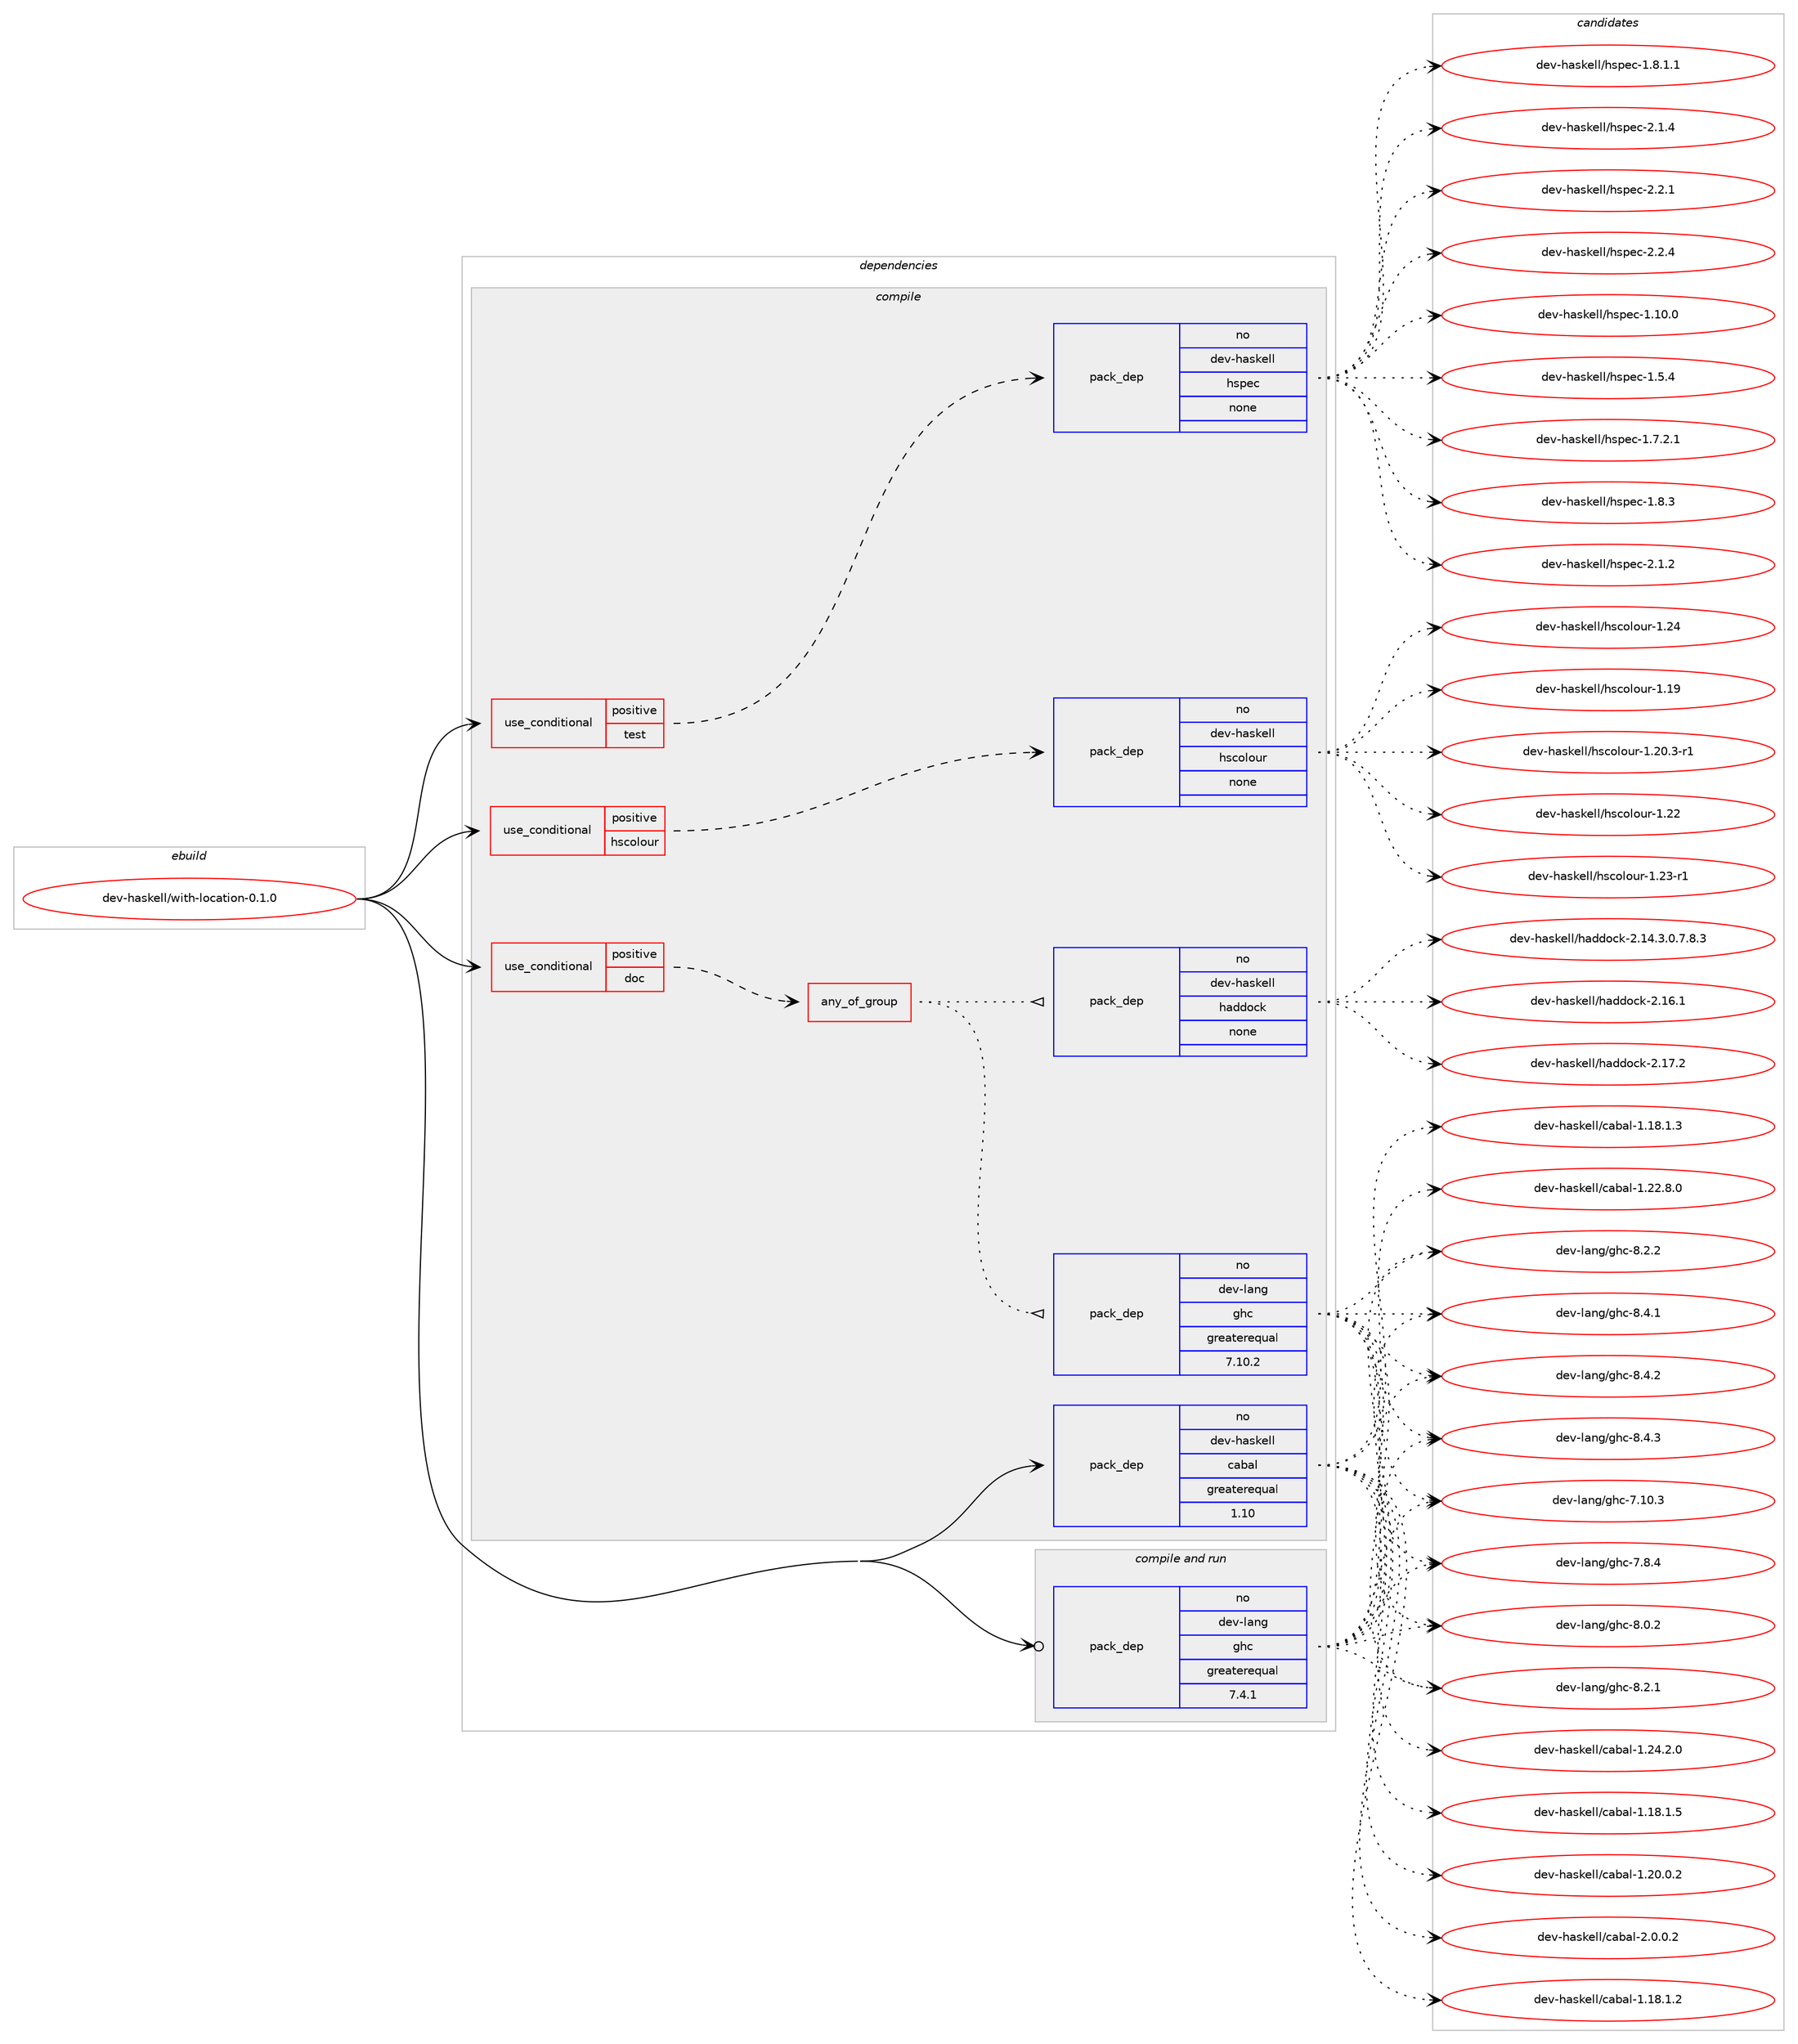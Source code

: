 digraph prolog {

# *************
# Graph options
# *************

newrank=true;
concentrate=true;
compound=true;
graph [rankdir=LR,fontname=Helvetica,fontsize=10,ranksep=1.5];#, ranksep=2.5, nodesep=0.2];
edge  [arrowhead=vee];
node  [fontname=Helvetica,fontsize=10];

# **********
# The ebuild
# **********

subgraph cluster_leftcol {
color=gray;
rank=same;
label=<<i>ebuild</i>>;
id [label="dev-haskell/with-location-0.1.0", color=red, width=4, href="../dev-haskell/with-location-0.1.0.svg"];
}

# ****************
# The dependencies
# ****************

subgraph cluster_midcol {
color=gray;
label=<<i>dependencies</i>>;
subgraph cluster_compile {
fillcolor="#eeeeee";
style=filled;
label=<<i>compile</i>>;
subgraph cond362064 {
dependency1347927 [label=<<TABLE BORDER="0" CELLBORDER="1" CELLSPACING="0" CELLPADDING="4"><TR><TD ROWSPAN="3" CELLPADDING="10">use_conditional</TD></TR><TR><TD>positive</TD></TR><TR><TD>doc</TD></TR></TABLE>>, shape=none, color=red];
subgraph any21781 {
dependency1347928 [label=<<TABLE BORDER="0" CELLBORDER="1" CELLSPACING="0" CELLPADDING="4"><TR><TD CELLPADDING="10">any_of_group</TD></TR></TABLE>>, shape=none, color=red];subgraph pack963530 {
dependency1347929 [label=<<TABLE BORDER="0" CELLBORDER="1" CELLSPACING="0" CELLPADDING="4" WIDTH="220"><TR><TD ROWSPAN="6" CELLPADDING="30">pack_dep</TD></TR><TR><TD WIDTH="110">no</TD></TR><TR><TD>dev-haskell</TD></TR><TR><TD>haddock</TD></TR><TR><TD>none</TD></TR><TR><TD></TD></TR></TABLE>>, shape=none, color=blue];
}
dependency1347928:e -> dependency1347929:w [weight=20,style="dotted",arrowhead="oinv"];
subgraph pack963531 {
dependency1347930 [label=<<TABLE BORDER="0" CELLBORDER="1" CELLSPACING="0" CELLPADDING="4" WIDTH="220"><TR><TD ROWSPAN="6" CELLPADDING="30">pack_dep</TD></TR><TR><TD WIDTH="110">no</TD></TR><TR><TD>dev-lang</TD></TR><TR><TD>ghc</TD></TR><TR><TD>greaterequal</TD></TR><TR><TD>7.10.2</TD></TR></TABLE>>, shape=none, color=blue];
}
dependency1347928:e -> dependency1347930:w [weight=20,style="dotted",arrowhead="oinv"];
}
dependency1347927:e -> dependency1347928:w [weight=20,style="dashed",arrowhead="vee"];
}
id:e -> dependency1347927:w [weight=20,style="solid",arrowhead="vee"];
subgraph cond362065 {
dependency1347931 [label=<<TABLE BORDER="0" CELLBORDER="1" CELLSPACING="0" CELLPADDING="4"><TR><TD ROWSPAN="3" CELLPADDING="10">use_conditional</TD></TR><TR><TD>positive</TD></TR><TR><TD>hscolour</TD></TR></TABLE>>, shape=none, color=red];
subgraph pack963532 {
dependency1347932 [label=<<TABLE BORDER="0" CELLBORDER="1" CELLSPACING="0" CELLPADDING="4" WIDTH="220"><TR><TD ROWSPAN="6" CELLPADDING="30">pack_dep</TD></TR><TR><TD WIDTH="110">no</TD></TR><TR><TD>dev-haskell</TD></TR><TR><TD>hscolour</TD></TR><TR><TD>none</TD></TR><TR><TD></TD></TR></TABLE>>, shape=none, color=blue];
}
dependency1347931:e -> dependency1347932:w [weight=20,style="dashed",arrowhead="vee"];
}
id:e -> dependency1347931:w [weight=20,style="solid",arrowhead="vee"];
subgraph cond362066 {
dependency1347933 [label=<<TABLE BORDER="0" CELLBORDER="1" CELLSPACING="0" CELLPADDING="4"><TR><TD ROWSPAN="3" CELLPADDING="10">use_conditional</TD></TR><TR><TD>positive</TD></TR><TR><TD>test</TD></TR></TABLE>>, shape=none, color=red];
subgraph pack963533 {
dependency1347934 [label=<<TABLE BORDER="0" CELLBORDER="1" CELLSPACING="0" CELLPADDING="4" WIDTH="220"><TR><TD ROWSPAN="6" CELLPADDING="30">pack_dep</TD></TR><TR><TD WIDTH="110">no</TD></TR><TR><TD>dev-haskell</TD></TR><TR><TD>hspec</TD></TR><TR><TD>none</TD></TR><TR><TD></TD></TR></TABLE>>, shape=none, color=blue];
}
dependency1347933:e -> dependency1347934:w [weight=20,style="dashed",arrowhead="vee"];
}
id:e -> dependency1347933:w [weight=20,style="solid",arrowhead="vee"];
subgraph pack963534 {
dependency1347935 [label=<<TABLE BORDER="0" CELLBORDER="1" CELLSPACING="0" CELLPADDING="4" WIDTH="220"><TR><TD ROWSPAN="6" CELLPADDING="30">pack_dep</TD></TR><TR><TD WIDTH="110">no</TD></TR><TR><TD>dev-haskell</TD></TR><TR><TD>cabal</TD></TR><TR><TD>greaterequal</TD></TR><TR><TD>1.10</TD></TR></TABLE>>, shape=none, color=blue];
}
id:e -> dependency1347935:w [weight=20,style="solid",arrowhead="vee"];
}
subgraph cluster_compileandrun {
fillcolor="#eeeeee";
style=filled;
label=<<i>compile and run</i>>;
subgraph pack963535 {
dependency1347936 [label=<<TABLE BORDER="0" CELLBORDER="1" CELLSPACING="0" CELLPADDING="4" WIDTH="220"><TR><TD ROWSPAN="6" CELLPADDING="30">pack_dep</TD></TR><TR><TD WIDTH="110">no</TD></TR><TR><TD>dev-lang</TD></TR><TR><TD>ghc</TD></TR><TR><TD>greaterequal</TD></TR><TR><TD>7.4.1</TD></TR></TABLE>>, shape=none, color=blue];
}
id:e -> dependency1347936:w [weight=20,style="solid",arrowhead="odotvee"];
}
subgraph cluster_run {
fillcolor="#eeeeee";
style=filled;
label=<<i>run</i>>;
}
}

# **************
# The candidates
# **************

subgraph cluster_choices {
rank=same;
color=gray;
label=<<i>candidates</i>>;

subgraph choice963530 {
color=black;
nodesep=1;
choice1001011184510497115107101108108471049710010011199107455046495246514648465546564651 [label="dev-haskell/haddock-2.14.3.0.7.8.3", color=red, width=4,href="../dev-haskell/haddock-2.14.3.0.7.8.3.svg"];
choice100101118451049711510710110810847104971001001119910745504649544649 [label="dev-haskell/haddock-2.16.1", color=red, width=4,href="../dev-haskell/haddock-2.16.1.svg"];
choice100101118451049711510710110810847104971001001119910745504649554650 [label="dev-haskell/haddock-2.17.2", color=red, width=4,href="../dev-haskell/haddock-2.17.2.svg"];
dependency1347929:e -> choice1001011184510497115107101108108471049710010011199107455046495246514648465546564651:w [style=dotted,weight="100"];
dependency1347929:e -> choice100101118451049711510710110810847104971001001119910745504649544649:w [style=dotted,weight="100"];
dependency1347929:e -> choice100101118451049711510710110810847104971001001119910745504649554650:w [style=dotted,weight="100"];
}
subgraph choice963531 {
color=black;
nodesep=1;
choice1001011184510897110103471031049945554649484651 [label="dev-lang/ghc-7.10.3", color=red, width=4,href="../dev-lang/ghc-7.10.3.svg"];
choice10010111845108971101034710310499455546564652 [label="dev-lang/ghc-7.8.4", color=red, width=4,href="../dev-lang/ghc-7.8.4.svg"];
choice10010111845108971101034710310499455646484650 [label="dev-lang/ghc-8.0.2", color=red, width=4,href="../dev-lang/ghc-8.0.2.svg"];
choice10010111845108971101034710310499455646504649 [label="dev-lang/ghc-8.2.1", color=red, width=4,href="../dev-lang/ghc-8.2.1.svg"];
choice10010111845108971101034710310499455646504650 [label="dev-lang/ghc-8.2.2", color=red, width=4,href="../dev-lang/ghc-8.2.2.svg"];
choice10010111845108971101034710310499455646524649 [label="dev-lang/ghc-8.4.1", color=red, width=4,href="../dev-lang/ghc-8.4.1.svg"];
choice10010111845108971101034710310499455646524650 [label="dev-lang/ghc-8.4.2", color=red, width=4,href="../dev-lang/ghc-8.4.2.svg"];
choice10010111845108971101034710310499455646524651 [label="dev-lang/ghc-8.4.3", color=red, width=4,href="../dev-lang/ghc-8.4.3.svg"];
dependency1347930:e -> choice1001011184510897110103471031049945554649484651:w [style=dotted,weight="100"];
dependency1347930:e -> choice10010111845108971101034710310499455546564652:w [style=dotted,weight="100"];
dependency1347930:e -> choice10010111845108971101034710310499455646484650:w [style=dotted,weight="100"];
dependency1347930:e -> choice10010111845108971101034710310499455646504649:w [style=dotted,weight="100"];
dependency1347930:e -> choice10010111845108971101034710310499455646504650:w [style=dotted,weight="100"];
dependency1347930:e -> choice10010111845108971101034710310499455646524649:w [style=dotted,weight="100"];
dependency1347930:e -> choice10010111845108971101034710310499455646524650:w [style=dotted,weight="100"];
dependency1347930:e -> choice10010111845108971101034710310499455646524651:w [style=dotted,weight="100"];
}
subgraph choice963532 {
color=black;
nodesep=1;
choice100101118451049711510710110810847104115991111081111171144549464957 [label="dev-haskell/hscolour-1.19", color=red, width=4,href="../dev-haskell/hscolour-1.19.svg"];
choice10010111845104971151071011081084710411599111108111117114454946504846514511449 [label="dev-haskell/hscolour-1.20.3-r1", color=red, width=4,href="../dev-haskell/hscolour-1.20.3-r1.svg"];
choice100101118451049711510710110810847104115991111081111171144549465050 [label="dev-haskell/hscolour-1.22", color=red, width=4,href="../dev-haskell/hscolour-1.22.svg"];
choice1001011184510497115107101108108471041159911110811111711445494650514511449 [label="dev-haskell/hscolour-1.23-r1", color=red, width=4,href="../dev-haskell/hscolour-1.23-r1.svg"];
choice100101118451049711510710110810847104115991111081111171144549465052 [label="dev-haskell/hscolour-1.24", color=red, width=4,href="../dev-haskell/hscolour-1.24.svg"];
dependency1347932:e -> choice100101118451049711510710110810847104115991111081111171144549464957:w [style=dotted,weight="100"];
dependency1347932:e -> choice10010111845104971151071011081084710411599111108111117114454946504846514511449:w [style=dotted,weight="100"];
dependency1347932:e -> choice100101118451049711510710110810847104115991111081111171144549465050:w [style=dotted,weight="100"];
dependency1347932:e -> choice1001011184510497115107101108108471041159911110811111711445494650514511449:w [style=dotted,weight="100"];
dependency1347932:e -> choice100101118451049711510710110810847104115991111081111171144549465052:w [style=dotted,weight="100"];
}
subgraph choice963533 {
color=black;
nodesep=1;
choice1001011184510497115107101108108471041151121019945494649484648 [label="dev-haskell/hspec-1.10.0", color=red, width=4,href="../dev-haskell/hspec-1.10.0.svg"];
choice10010111845104971151071011081084710411511210199454946534652 [label="dev-haskell/hspec-1.5.4", color=red, width=4,href="../dev-haskell/hspec-1.5.4.svg"];
choice100101118451049711510710110810847104115112101994549465546504649 [label="dev-haskell/hspec-1.7.2.1", color=red, width=4,href="../dev-haskell/hspec-1.7.2.1.svg"];
choice100101118451049711510710110810847104115112101994549465646494649 [label="dev-haskell/hspec-1.8.1.1", color=red, width=4,href="../dev-haskell/hspec-1.8.1.1.svg"];
choice10010111845104971151071011081084710411511210199454946564651 [label="dev-haskell/hspec-1.8.3", color=red, width=4,href="../dev-haskell/hspec-1.8.3.svg"];
choice10010111845104971151071011081084710411511210199455046494650 [label="dev-haskell/hspec-2.1.2", color=red, width=4,href="../dev-haskell/hspec-2.1.2.svg"];
choice10010111845104971151071011081084710411511210199455046494652 [label="dev-haskell/hspec-2.1.4", color=red, width=4,href="../dev-haskell/hspec-2.1.4.svg"];
choice10010111845104971151071011081084710411511210199455046504649 [label="dev-haskell/hspec-2.2.1", color=red, width=4,href="../dev-haskell/hspec-2.2.1.svg"];
choice10010111845104971151071011081084710411511210199455046504652 [label="dev-haskell/hspec-2.2.4", color=red, width=4,href="../dev-haskell/hspec-2.2.4.svg"];
dependency1347934:e -> choice1001011184510497115107101108108471041151121019945494649484648:w [style=dotted,weight="100"];
dependency1347934:e -> choice10010111845104971151071011081084710411511210199454946534652:w [style=dotted,weight="100"];
dependency1347934:e -> choice100101118451049711510710110810847104115112101994549465546504649:w [style=dotted,weight="100"];
dependency1347934:e -> choice100101118451049711510710110810847104115112101994549465646494649:w [style=dotted,weight="100"];
dependency1347934:e -> choice10010111845104971151071011081084710411511210199454946564651:w [style=dotted,weight="100"];
dependency1347934:e -> choice10010111845104971151071011081084710411511210199455046494650:w [style=dotted,weight="100"];
dependency1347934:e -> choice10010111845104971151071011081084710411511210199455046494652:w [style=dotted,weight="100"];
dependency1347934:e -> choice10010111845104971151071011081084710411511210199455046504649:w [style=dotted,weight="100"];
dependency1347934:e -> choice10010111845104971151071011081084710411511210199455046504652:w [style=dotted,weight="100"];
}
subgraph choice963534 {
color=black;
nodesep=1;
choice10010111845104971151071011081084799979897108454946495646494650 [label="dev-haskell/cabal-1.18.1.2", color=red, width=4,href="../dev-haskell/cabal-1.18.1.2.svg"];
choice10010111845104971151071011081084799979897108454946495646494651 [label="dev-haskell/cabal-1.18.1.3", color=red, width=4,href="../dev-haskell/cabal-1.18.1.3.svg"];
choice10010111845104971151071011081084799979897108454946495646494653 [label="dev-haskell/cabal-1.18.1.5", color=red, width=4,href="../dev-haskell/cabal-1.18.1.5.svg"];
choice10010111845104971151071011081084799979897108454946504846484650 [label="dev-haskell/cabal-1.20.0.2", color=red, width=4,href="../dev-haskell/cabal-1.20.0.2.svg"];
choice10010111845104971151071011081084799979897108454946505046564648 [label="dev-haskell/cabal-1.22.8.0", color=red, width=4,href="../dev-haskell/cabal-1.22.8.0.svg"];
choice10010111845104971151071011081084799979897108454946505246504648 [label="dev-haskell/cabal-1.24.2.0", color=red, width=4,href="../dev-haskell/cabal-1.24.2.0.svg"];
choice100101118451049711510710110810847999798971084550464846484650 [label="dev-haskell/cabal-2.0.0.2", color=red, width=4,href="../dev-haskell/cabal-2.0.0.2.svg"];
dependency1347935:e -> choice10010111845104971151071011081084799979897108454946495646494650:w [style=dotted,weight="100"];
dependency1347935:e -> choice10010111845104971151071011081084799979897108454946495646494651:w [style=dotted,weight="100"];
dependency1347935:e -> choice10010111845104971151071011081084799979897108454946495646494653:w [style=dotted,weight="100"];
dependency1347935:e -> choice10010111845104971151071011081084799979897108454946504846484650:w [style=dotted,weight="100"];
dependency1347935:e -> choice10010111845104971151071011081084799979897108454946505046564648:w [style=dotted,weight="100"];
dependency1347935:e -> choice10010111845104971151071011081084799979897108454946505246504648:w [style=dotted,weight="100"];
dependency1347935:e -> choice100101118451049711510710110810847999798971084550464846484650:w [style=dotted,weight="100"];
}
subgraph choice963535 {
color=black;
nodesep=1;
choice1001011184510897110103471031049945554649484651 [label="dev-lang/ghc-7.10.3", color=red, width=4,href="../dev-lang/ghc-7.10.3.svg"];
choice10010111845108971101034710310499455546564652 [label="dev-lang/ghc-7.8.4", color=red, width=4,href="../dev-lang/ghc-7.8.4.svg"];
choice10010111845108971101034710310499455646484650 [label="dev-lang/ghc-8.0.2", color=red, width=4,href="../dev-lang/ghc-8.0.2.svg"];
choice10010111845108971101034710310499455646504649 [label="dev-lang/ghc-8.2.1", color=red, width=4,href="../dev-lang/ghc-8.2.1.svg"];
choice10010111845108971101034710310499455646504650 [label="dev-lang/ghc-8.2.2", color=red, width=4,href="../dev-lang/ghc-8.2.2.svg"];
choice10010111845108971101034710310499455646524649 [label="dev-lang/ghc-8.4.1", color=red, width=4,href="../dev-lang/ghc-8.4.1.svg"];
choice10010111845108971101034710310499455646524650 [label="dev-lang/ghc-8.4.2", color=red, width=4,href="../dev-lang/ghc-8.4.2.svg"];
choice10010111845108971101034710310499455646524651 [label="dev-lang/ghc-8.4.3", color=red, width=4,href="../dev-lang/ghc-8.4.3.svg"];
dependency1347936:e -> choice1001011184510897110103471031049945554649484651:w [style=dotted,weight="100"];
dependency1347936:e -> choice10010111845108971101034710310499455546564652:w [style=dotted,weight="100"];
dependency1347936:e -> choice10010111845108971101034710310499455646484650:w [style=dotted,weight="100"];
dependency1347936:e -> choice10010111845108971101034710310499455646504649:w [style=dotted,weight="100"];
dependency1347936:e -> choice10010111845108971101034710310499455646504650:w [style=dotted,weight="100"];
dependency1347936:e -> choice10010111845108971101034710310499455646524649:w [style=dotted,weight="100"];
dependency1347936:e -> choice10010111845108971101034710310499455646524650:w [style=dotted,weight="100"];
dependency1347936:e -> choice10010111845108971101034710310499455646524651:w [style=dotted,weight="100"];
}
}

}
